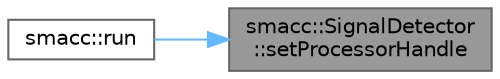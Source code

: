 digraph "smacc::SignalDetector::setProcessorHandle"
{
 // LATEX_PDF_SIZE
  bgcolor="transparent";
  edge [fontname=Helvetica,fontsize=10,labelfontname=Helvetica,labelfontsize=10];
  node [fontname=Helvetica,fontsize=10,shape=box,height=0.2,width=0.4];
  rankdir="RL";
  Node1 [label="smacc::SignalDetector\l::setProcessorHandle",height=0.2,width=0.4,color="gray40", fillcolor="grey60", style="filled", fontcolor="black",tooltip=" "];
  Node1 -> Node2 [dir="back",color="steelblue1",style="solid"];
  Node2 [label="smacc::run",height=0.2,width=0.4,color="grey40", fillcolor="white", style="filled",URL="$namespacesmacc.html#abb2d82c007c5d3b0d857d2f3c3771edd",tooltip=" "];
}
